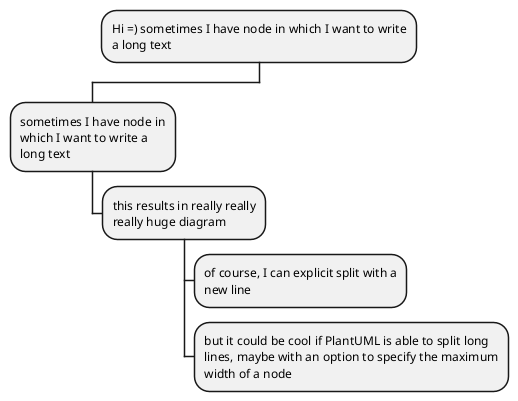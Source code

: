 @startwbs

<style>
    node {
        MaximumWidth 150
        RoundCorner 30
    }
    rootNode {
        MaximumWidth 300
    }
    leafNode {
        MaximumWidth 100
    }
    :depth(3) {
        MaximumWidth 300
    }
</style>

* Hi =) sometimes I have node in which I want to write a long text
** sometimes I have node in which I want to write a long text
*** this results in really really really huge diagram
**** of course, I can explicit split with a\nnew line
**** but it could be cool if PlantUML is able to split long lines, maybe with an option to specify the maximum width of a node
@endwbs